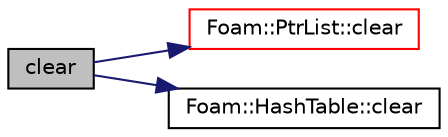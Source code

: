 digraph "clear"
{
  bgcolor="transparent";
  edge [fontname="Helvetica",fontsize="10",labelfontname="Helvetica",labelfontsize="10"];
  node [fontname="Helvetica",fontsize="10",shape=record];
  rankdir="LR";
  Node1 [label="clear",height=0.2,width=0.4,color="black", fillcolor="grey75", style="filled", fontcolor="black"];
  Node1 -> Node2 [color="midnightblue",fontsize="10",style="solid",fontname="Helvetica"];
  Node2 [label="Foam::PtrList::clear",height=0.2,width=0.4,color="red",URL="$a02072.html#ac8bb3912a3ce86b15842e79d0b421204",tooltip="Clear the PtrList, i.e. set size to zero deleting all the. "];
  Node1 -> Node3 [color="midnightblue",fontsize="10",style="solid",fontname="Helvetica"];
  Node3 [label="Foam::HashTable::clear",height=0.2,width=0.4,color="black",URL="$a00997.html#ac8bb3912a3ce86b15842e79d0b421204",tooltip="Clear all entries from table. "];
}
